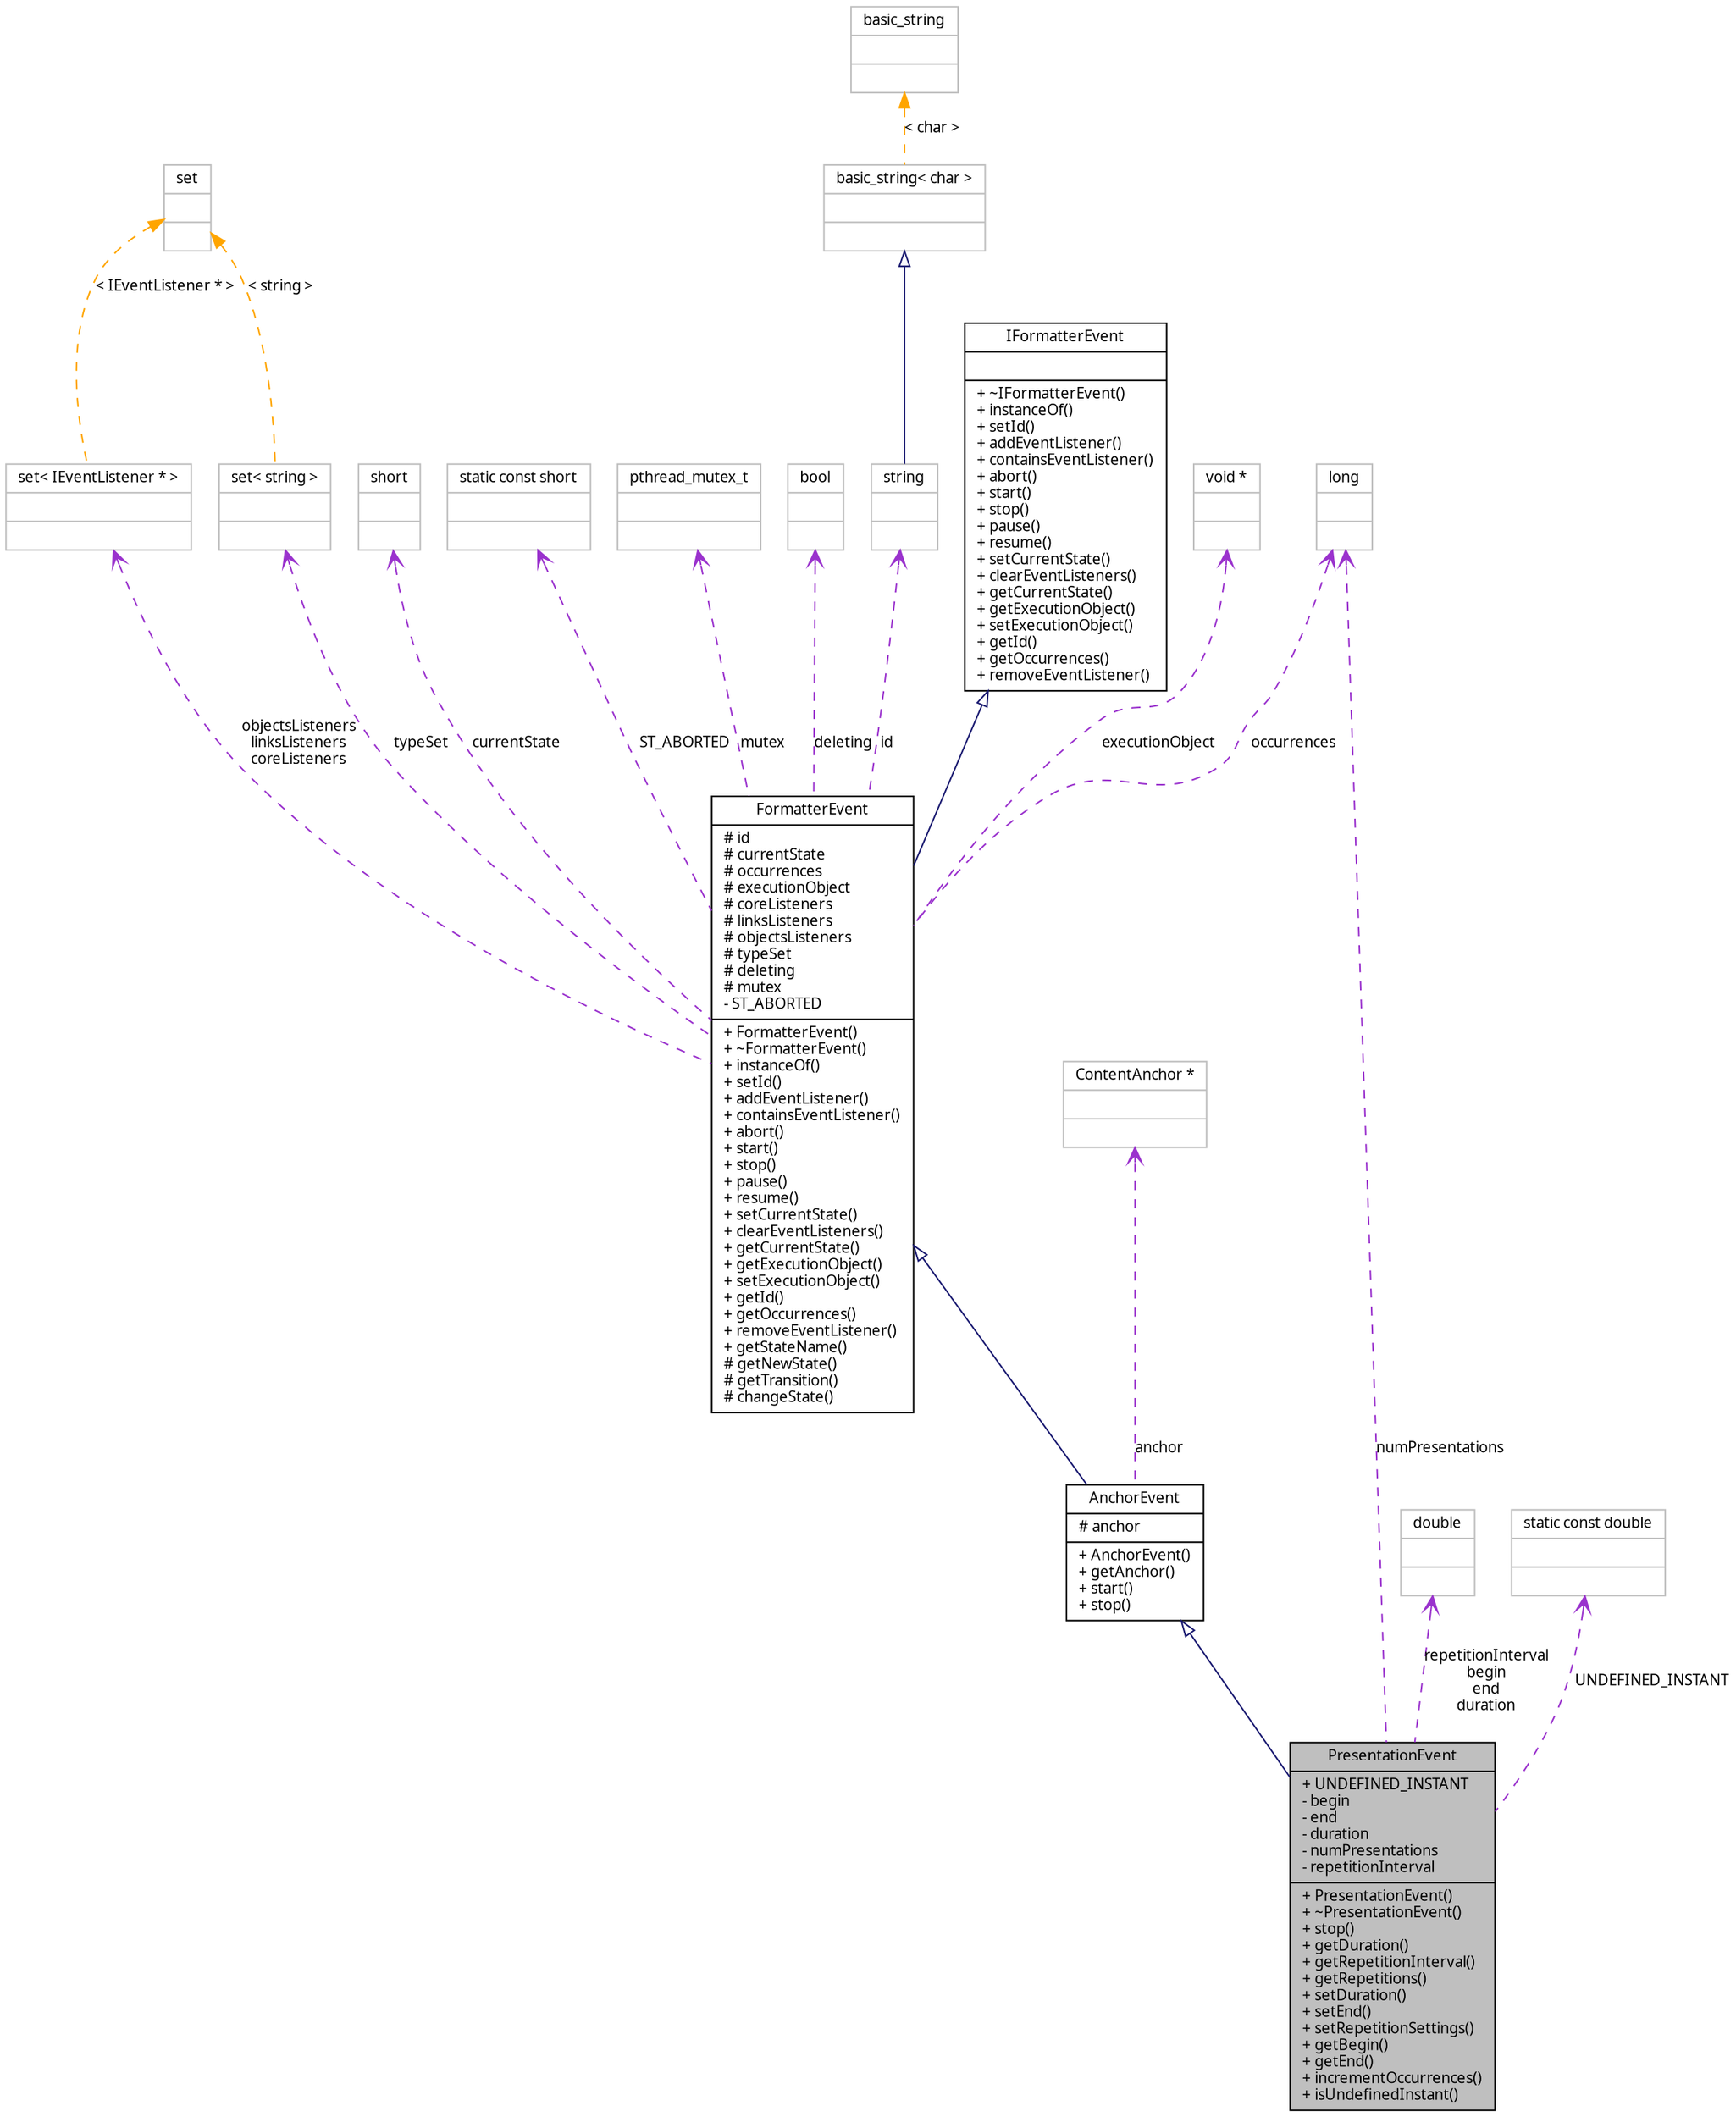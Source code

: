 digraph G
{
  edge [fontname="FreeSans.ttf",fontsize=10,labelfontname="FreeSans.ttf",labelfontsize=10];
  node [fontname="FreeSans.ttf",fontsize=10,shape=record];
  Node1 [label="{PresentationEvent\n|+ UNDEFINED_INSTANT\l- begin\l- end\l- duration\l- numPresentations\l- repetitionInterval\l|+ PresentationEvent()\l+ ~PresentationEvent()\l+ stop()\l+ getDuration()\l+ getRepetitionInterval()\l+ getRepetitions()\l+ setDuration()\l+ setEnd()\l+ setRepetitionSettings()\l+ getBegin()\l+ getEnd()\l+ incrementOccurrences()\l+ isUndefinedInstant()\l}",height=0.2,width=0.4,color="black", fillcolor="grey75", style="filled" fontcolor="black"];
  Node2 -> Node1 [dir=back,color="midnightblue",fontsize=10,style="solid",arrowtail="empty",fontname="FreeSans.ttf"];
  Node2 [label="{AnchorEvent\n|# anchor\l|+ AnchorEvent()\l+ getAnchor()\l+ start()\l+ stop()\l}",height=0.2,width=0.4,color="black", fillcolor="white", style="filled",URL="$classbr_1_1pucrio_1_1telemidia_1_1ginga_1_1ncl_1_1model_1_1event_1_1AnchorEvent.html"];
  Node3 -> Node2 [dir=back,color="midnightblue",fontsize=10,style="solid",arrowtail="empty",fontname="FreeSans.ttf"];
  Node3 [label="{FormatterEvent\n|# id\l# currentState\l# occurrences\l# executionObject\l# coreListeners\l# linksListeners\l# objectsListeners\l# typeSet\l# deleting\l# mutex\l- ST_ABORTED\l|+ FormatterEvent()\l+ ~FormatterEvent()\l+ instanceOf()\l+ setId()\l+ addEventListener()\l+ containsEventListener()\l+ abort()\l+ start()\l+ stop()\l+ pause()\l+ resume()\l+ setCurrentState()\l+ clearEventListeners()\l+ getCurrentState()\l+ getExecutionObject()\l+ setExecutionObject()\l+ getId()\l+ getOccurrences()\l+ removeEventListener()\l+ getStateName()\l# getNewState()\l# getTransition()\l# changeState()\l}",height=0.2,width=0.4,color="black", fillcolor="white", style="filled",URL="$classbr_1_1pucrio_1_1telemidia_1_1ginga_1_1ncl_1_1model_1_1event_1_1FormatterEvent.html"];
  Node4 -> Node3 [dir=back,color="midnightblue",fontsize=10,style="solid",arrowtail="empty",fontname="FreeSans.ttf"];
  Node4 [label="{IFormatterEvent\n||+ ~IFormatterEvent()\l+ instanceOf()\l+ setId()\l+ addEventListener()\l+ containsEventListener()\l+ abort()\l+ start()\l+ stop()\l+ pause()\l+ resume()\l+ setCurrentState()\l+ clearEventListeners()\l+ getCurrentState()\l+ getExecutionObject()\l+ setExecutionObject()\l+ getId()\l+ getOccurrences()\l+ removeEventListener()\l}",height=0.2,width=0.4,color="black", fillcolor="white", style="filled",URL="$classbr_1_1pucrio_1_1telemidia_1_1ginga_1_1ncl_1_1model_1_1event_1_1IFormatterEvent.html"];
  Node5 -> Node3 [dir=back,color="darkorchid3",fontsize=10,style="dashed",label="typeSet",arrowtail="open",fontname="FreeSans.ttf"];
  Node5 [label="{set\< string \>\n||}",height=0.2,width=0.4,color="grey75", fillcolor="white", style="filled"];
  Node6 -> Node5 [dir=back,color="orange",fontsize=10,style="dashed",label="\< string \>",fontname="FreeSans.ttf"];
  Node6 [label="{set\n||}",height=0.2,width=0.4,color="grey75", fillcolor="white", style="filled",tooltip="STL class."];
  Node7 -> Node3 [dir=back,color="darkorchid3",fontsize=10,style="dashed",label="currentState",arrowtail="open",fontname="FreeSans.ttf"];
  Node7 [label="{short\n||}",height=0.2,width=0.4,color="grey75", fillcolor="white", style="filled"];
  Node8 -> Node3 [dir=back,color="darkorchid3",fontsize=10,style="dashed",label="ST_ABORTED",arrowtail="open",fontname="FreeSans.ttf"];
  Node8 [label="{static const short\n||}",height=0.2,width=0.4,color="grey75", fillcolor="white", style="filled"];
  Node9 -> Node3 [dir=back,color="darkorchid3",fontsize=10,style="dashed",label="mutex",arrowtail="open",fontname="FreeSans.ttf"];
  Node9 [label="{pthread_mutex_t\n||}",height=0.2,width=0.4,color="grey75", fillcolor="white", style="filled"];
  Node10 -> Node3 [dir=back,color="darkorchid3",fontsize=10,style="dashed",label="deleting",arrowtail="open",fontname="FreeSans.ttf"];
  Node10 [label="{bool\n||}",height=0.2,width=0.4,color="grey75", fillcolor="white", style="filled"];
  Node11 -> Node3 [dir=back,color="darkorchid3",fontsize=10,style="dashed",label="id",arrowtail="open",fontname="FreeSans.ttf"];
  Node11 [label="{string\n||}",height=0.2,width=0.4,color="grey75", fillcolor="white", style="filled",tooltip="STL class."];
  Node12 -> Node11 [dir=back,color="midnightblue",fontsize=10,style="solid",arrowtail="empty",fontname="FreeSans.ttf"];
  Node12 [label="{basic_string\< char \>\n||}",height=0.2,width=0.4,color="grey75", fillcolor="white", style="filled"];
  Node13 -> Node12 [dir=back,color="orange",fontsize=10,style="dashed",label="\< char \>",fontname="FreeSans.ttf"];
  Node13 [label="{basic_string\n||}",height=0.2,width=0.4,color="grey75", fillcolor="white", style="filled",tooltip="STL class."];
  Node14 -> Node3 [dir=back,color="darkorchid3",fontsize=10,style="dashed",label="objectsListeners\nlinksListeners\ncoreListeners",arrowtail="open",fontname="FreeSans.ttf"];
  Node14 [label="{set\< IEventListener * \>\n||}",height=0.2,width=0.4,color="grey75", fillcolor="white", style="filled"];
  Node6 -> Node14 [dir=back,color="orange",fontsize=10,style="dashed",label="\< IEventListener * \>",fontname="FreeSans.ttf"];
  Node15 -> Node3 [dir=back,color="darkorchid3",fontsize=10,style="dashed",label="occurrences",arrowtail="open",fontname="FreeSans.ttf"];
  Node15 [label="{long\n||}",height=0.2,width=0.4,color="grey75", fillcolor="white", style="filled"];
  Node16 -> Node3 [dir=back,color="darkorchid3",fontsize=10,style="dashed",label="executionObject",arrowtail="open",fontname="FreeSans.ttf"];
  Node16 [label="{void *\n||}",height=0.2,width=0.4,color="grey75", fillcolor="white", style="filled"];
  Node17 -> Node2 [dir=back,color="darkorchid3",fontsize=10,style="dashed",label="anchor",arrowtail="open",fontname="FreeSans.ttf"];
  Node17 [label="{ContentAnchor *\n||}",height=0.2,width=0.4,color="grey75", fillcolor="white", style="filled"];
  Node18 -> Node1 [dir=back,color="darkorchid3",fontsize=10,style="dashed",label="repetitionInterval\nbegin\nend\nduration",arrowtail="open",fontname="FreeSans.ttf"];
  Node18 [label="{double\n||}",height=0.2,width=0.4,color="grey75", fillcolor="white", style="filled"];
  Node19 -> Node1 [dir=back,color="darkorchid3",fontsize=10,style="dashed",label="UNDEFINED_INSTANT",arrowtail="open",fontname="FreeSans.ttf"];
  Node19 [label="{static const double\n||}",height=0.2,width=0.4,color="grey75", fillcolor="white", style="filled"];
  Node15 -> Node1 [dir=back,color="darkorchid3",fontsize=10,style="dashed",label="numPresentations",arrowtail="open",fontname="FreeSans.ttf"];
}
